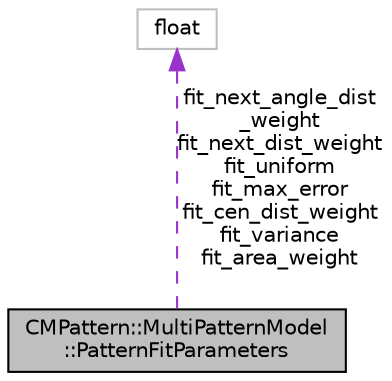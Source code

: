 digraph "CMPattern::MultiPatternModel::PatternFitParameters"
{
 // INTERACTIVE_SVG=YES
  edge [fontname="Helvetica",fontsize="10",labelfontname="Helvetica",labelfontsize="10"];
  node [fontname="Helvetica",fontsize="10",shape=record];
  Node1 [label="CMPattern::MultiPatternModel\l::PatternFitParameters",height=0.2,width=0.4,color="black", fillcolor="grey75", style="filled", fontcolor="black"];
  Node2 -> Node1 [dir="back",color="darkorchid3",fontsize="10",style="dashed",label=" fit_next_angle_dist\l_weight\nfit_next_dist_weight\nfit_uniform\nfit_max_error\nfit_cen_dist_weight\nfit_variance\nfit_area_weight" ,fontname="Helvetica"];
  Node2 [label="float",height=0.2,width=0.4,color="grey75", fillcolor="white", style="filled"];
}
